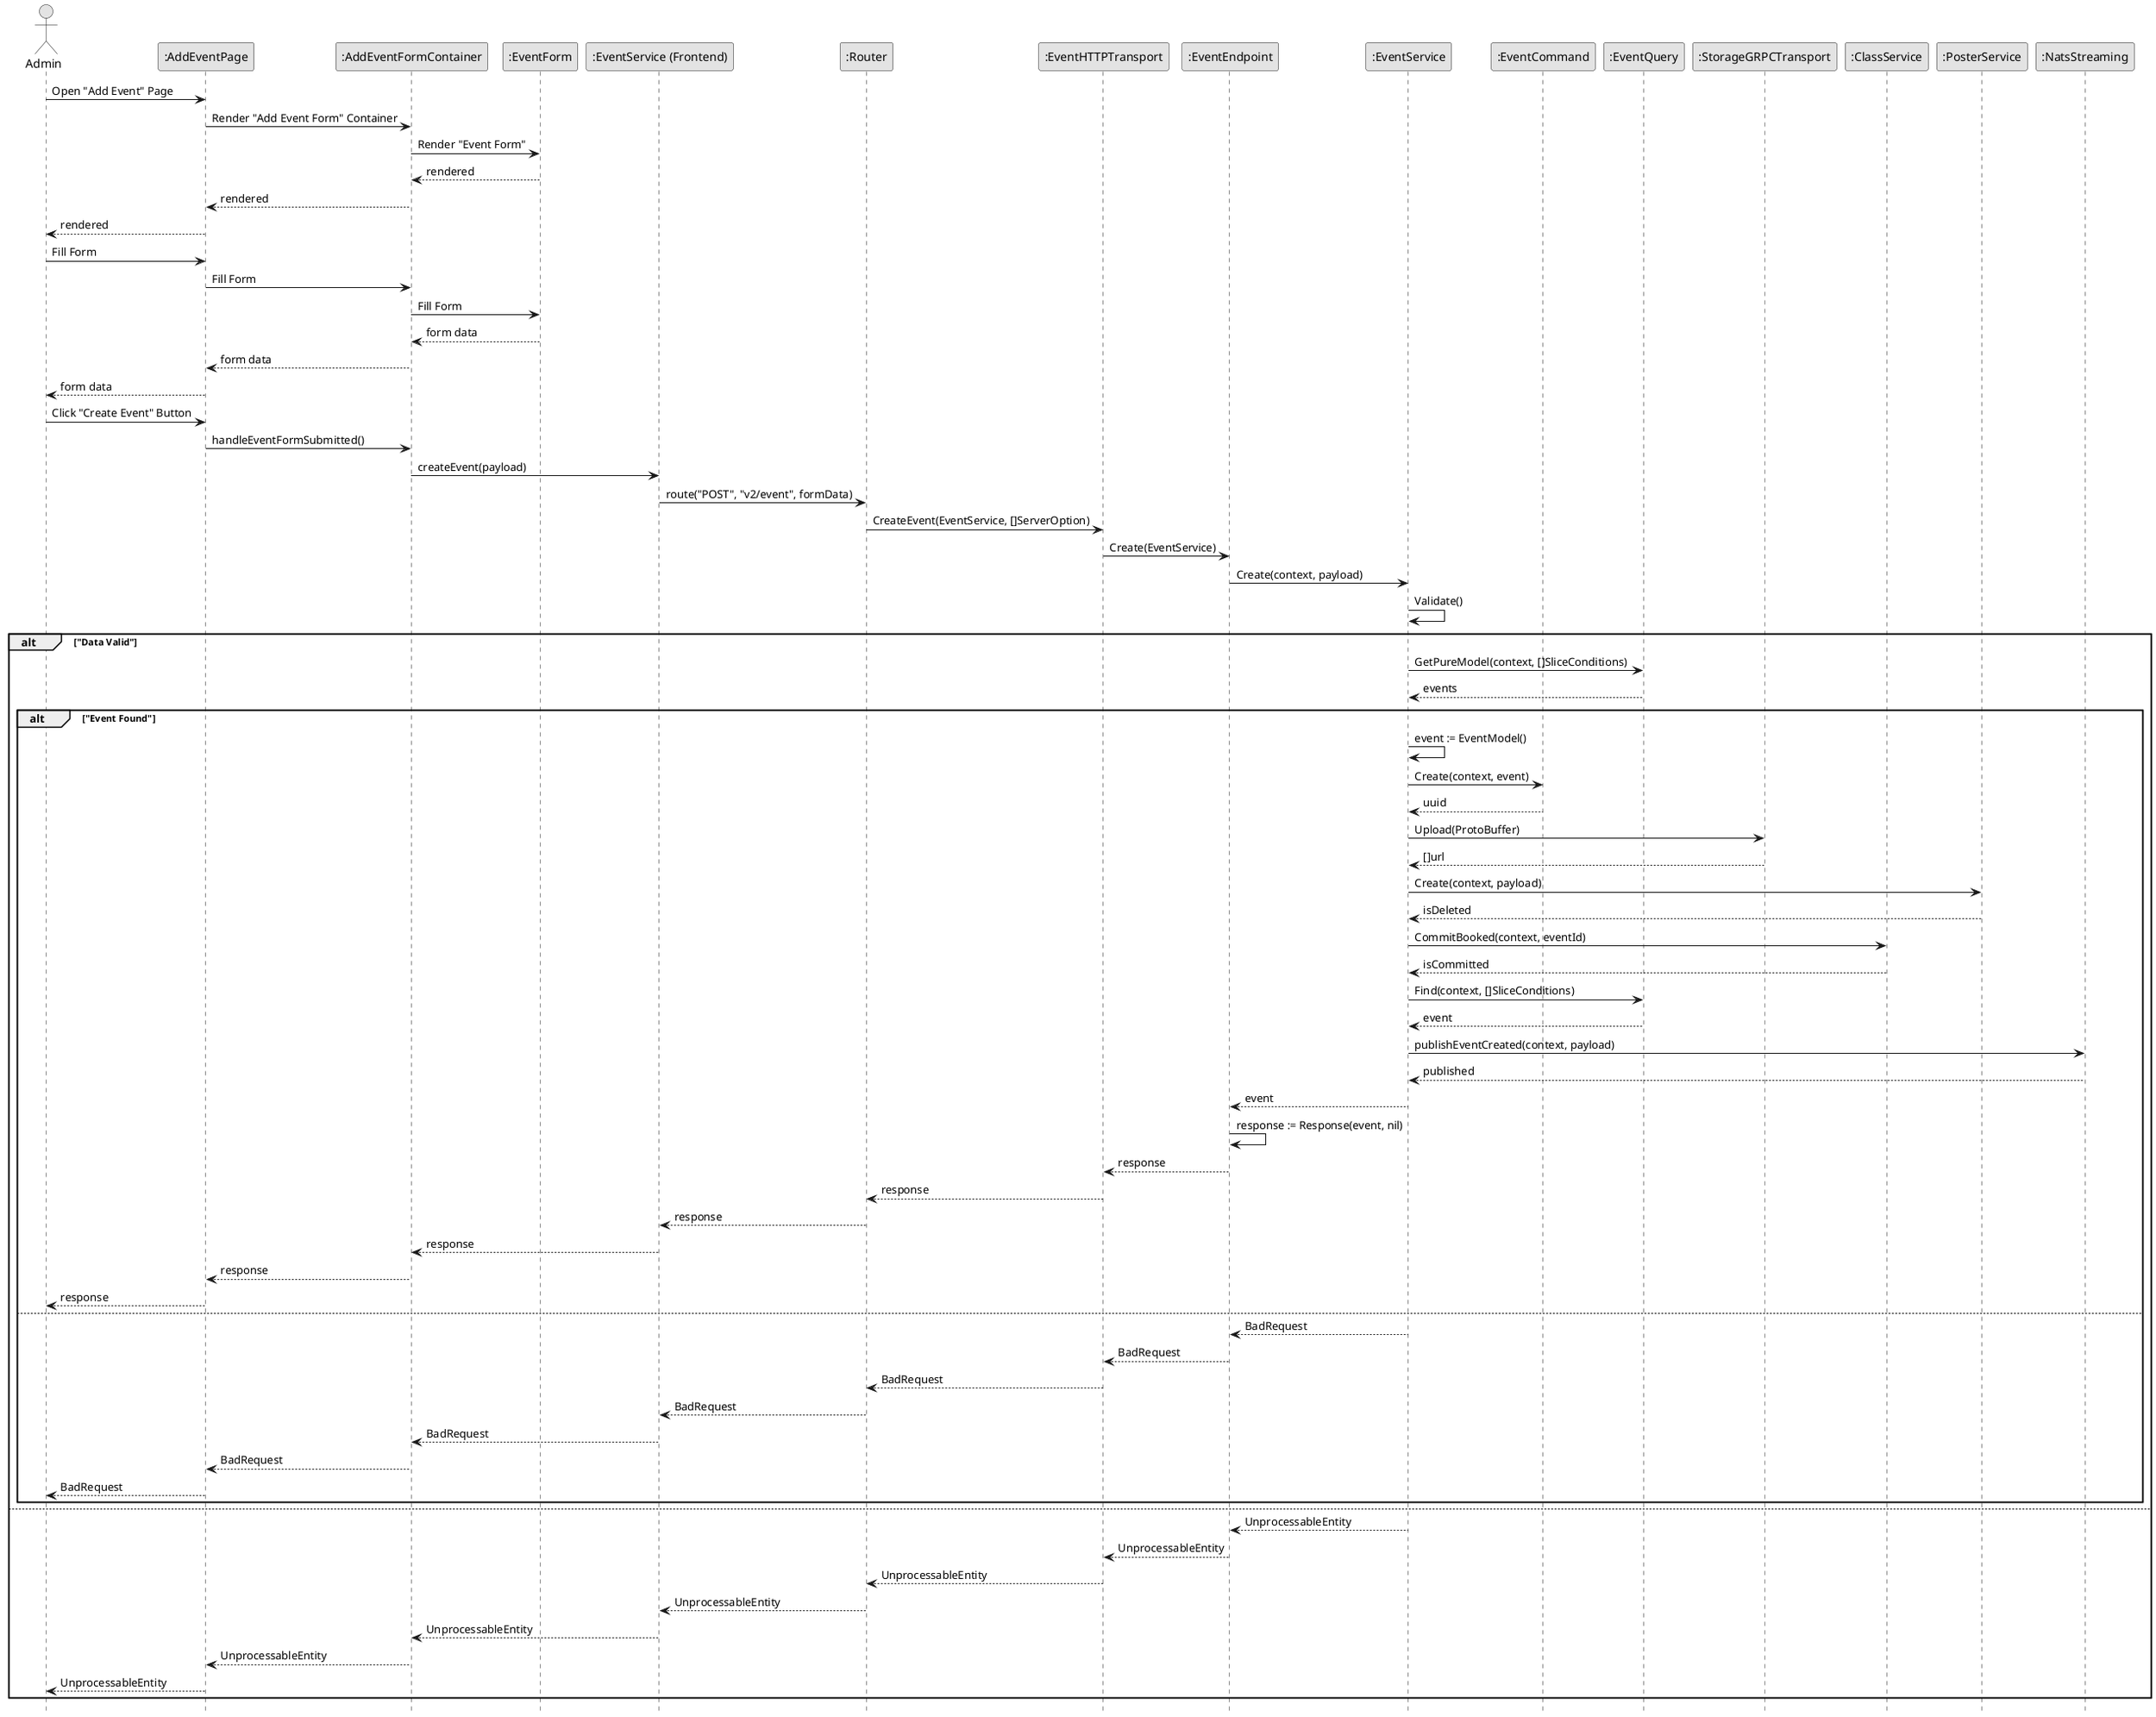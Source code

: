 @startuml CreateEvent

skinparam Monochrome true
skinparam Shadowing false
hide footbox

actor Admin
participant ":AddEventPage" as AddEventPage
participant ":AddEventFormContainer" as AddEventFormContainer
participant ":EventForm" as EventForm
participant ":EventService (Frontend)" as FEEventService
participant ":Router" as Router
participant ":EventHTTPTransport" as EventHTTPTransport
participant ":EventEndpoint" as EventEndpoint
participant ":EventService" as EventService
participant ":EventCommand" as EventCommand
participant ":EventQuery" as EventQuery
participant ":StorageGRPCTransport" as StorageGRPCTransport
participant ":ClassService" as ClassService
participant ":PosterService" as PosterService
participant ":NatsStreaming" as NatsStreaming

Admin->AddEventPage: Open "Add Event" Page
AddEventPage->AddEventFormContainer: Render "Add Event Form" Container
AddEventFormContainer->EventForm: Render "Event Form"
EventForm-->AddEventFormContainer: rendered
AddEventFormContainer-->AddEventPage: rendered
AddEventPage-->Admin: rendered

Admin->AddEventPage: Fill Form
AddEventPage->AddEventFormContainer: Fill Form
AddEventFormContainer->EventForm: Fill Form
EventForm-->AddEventFormContainer: form data
AddEventFormContainer-->AddEventPage: form data
AddEventPage-->Admin: form data

Admin->AddEventPage: Click "Create Event" Button
AddEventPage->AddEventFormContainer: handleEventFormSubmitted()
AddEventFormContainer->FEEventService: createEvent(payload)
FEEventService->Router: route("POST", "v2/event", formData)
Router->EventHTTPTransport: CreateEvent(EventService, []ServerOption)
EventHTTPTransport->EventEndpoint: Create(EventService)
EventEndpoint->EventService: Create(context, payload)
EventService->EventService: Validate()

alt "Data Valid"
    EventService->EventQuery: GetPureModel(context, []SliceConditions)
    EventQuery-->EventService: events

    alt "Event Found"
        EventService->EventService: event := EventModel()
        EventService->EventCommand: Create(context, event)
        EventCommand-->EventService: uuid

        EventService->StorageGRPCTransport: Upload(ProtoBuffer)
        StorageGRPCTransport-->EventService: []url

        EventService->PosterService: Create(context, payload)
        PosterService-->EventService: isDeleted

        EventService->ClassService: CommitBooked(context, eventId)
        ClassService-->EventService: isCommitted

        EventService->EventQuery: Find(context, []SliceConditions)
        EventQuery-->EventService: event

        EventService->NatsStreaming: publishEventCreated(context, payload)
        NatsStreaming-->EventService: published

        EventService-->EventEndpoint: event
        EventEndpoint->EventEndpoint: response := Response(event, nil)
        EventEndpoint-->EventHTTPTransport: response
        EventHTTPTransport-->Router: response
        Router-->FEEventService: response
        FEEventService-->AddEventFormContainer: response
        AddEventFormContainer-->AddEventPage: response
        AddEventPage-->Admin: response
    else
        EventService-->EventEndpoint: BadRequest
        EventEndpoint-->EventHTTPTransport: BadRequest
        EventHTTPTransport-->Router: BadRequest
        Router-->FEEventService: BadRequest
        FEEventService-->AddEventFormContainer: BadRequest
        AddEventFormContainer-->AddEventPage: BadRequest
        AddEventPage-->Admin: BadRequest
    end
else
    EventService-->EventEndpoint: UnprocessableEntity
    EventEndpoint-->EventHTTPTransport: UnprocessableEntity
    EventHTTPTransport-->Router: UnprocessableEntity
    Router-->FEEventService: UnprocessableEntity
    FEEventService-->AddEventFormContainer: UnprocessableEntity
    AddEventFormContainer-->AddEventPage: UnprocessableEntity
    AddEventPage-->Admin: UnprocessableEntity
end

@enduml